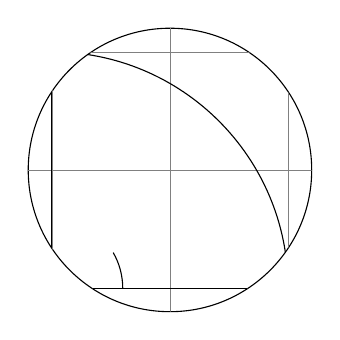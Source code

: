 \begin{tikzpicture}[scale=3]
  \clip[draw] (0.5,0.5) circle (.6cm);
  \draw[step=.5cm,gray,very thin] (-1.4,-1.4) grid (1.4,1.4);
  \draw (-1.5,0) -- (1.5,0);
  \draw (0,-1.5) -- (0,1.5);
  \draw (0,0) circle [radius=1cm];
  \draw (3mm,0mm) arc [start angle=0, end angle=30, radius=3mm];
\end{tikzpicture}